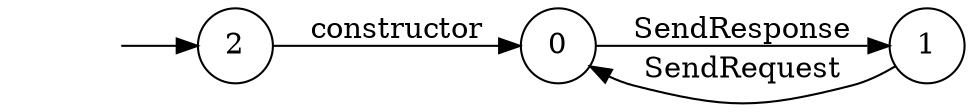 digraph "Dapp-Automata-data/RQ1/azure-benchmark/workbench-fix/HelloBlockchain/HelloBlockchain-dot" {
	graph [rankdir=LR]
	"" [label="" shape=plaintext]
	2 [label=2 shape=circle]
	1 [label=1 shape=circle]
	0 [label=0 shape=circle]
	"" -> 2 [label=""]
	0 -> 1 [label=SendResponse]
	1 -> 0 [label=SendRequest]
	2 -> 0 [label=constructor]
}
